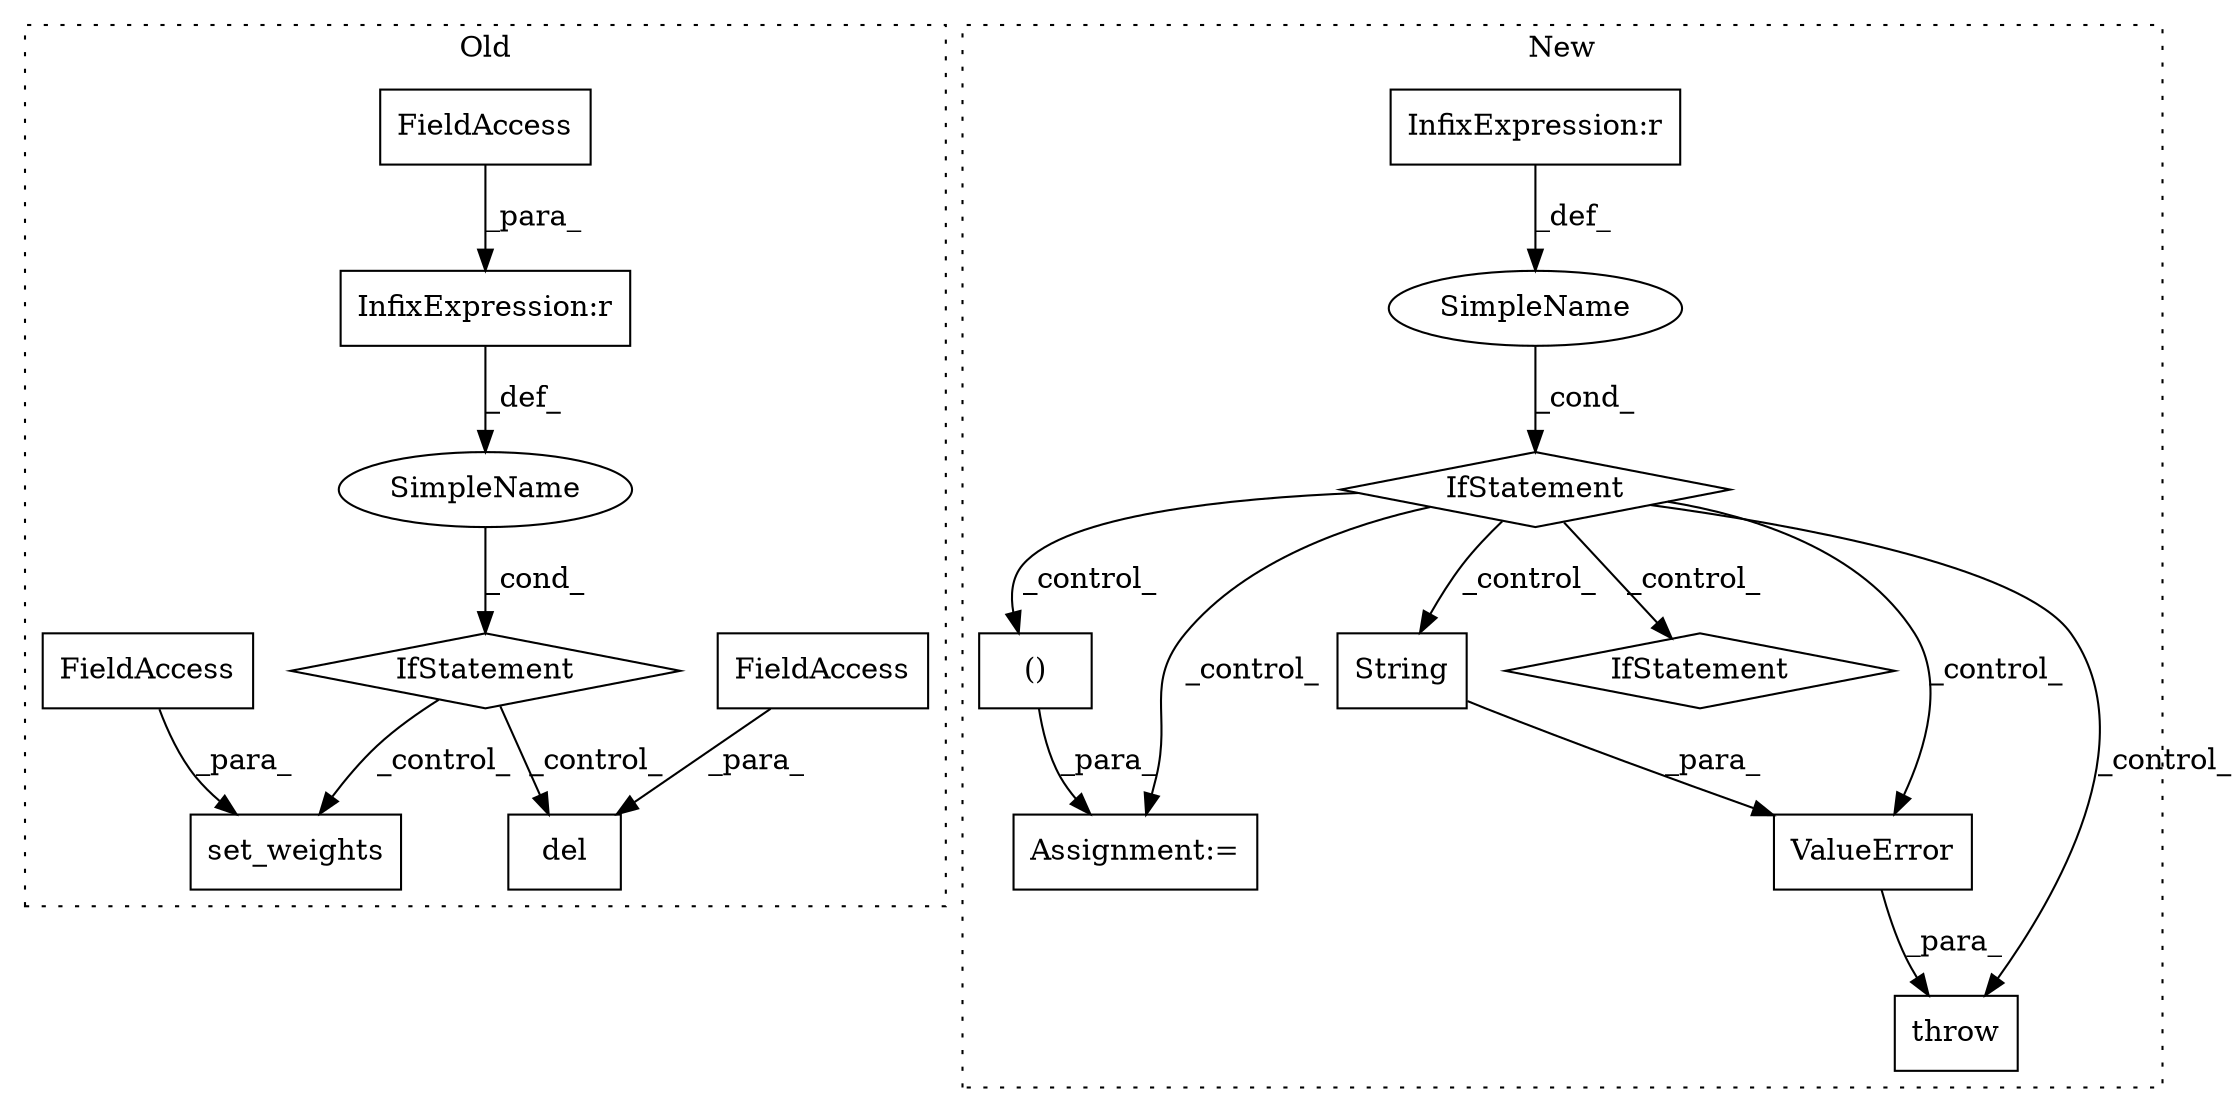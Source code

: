 digraph G {
subgraph cluster0 {
1 [label="set_weights" a="32" s="8470,8502" l="12,1" shape="box"];
3 [label="IfStatement" a="25" s="8423,8455" l="4,2" shape="diamond"];
4 [label="SimpleName" a="42" s="" l="" shape="ellipse"];
6 [label="del" a="32" s="8511,8535" l="4,1" shape="box"];
7 [label="InfixExpression:r" a="27" s="8447" l="4" shape="box"];
8 [label="FieldAccess" a="22" s="8427" l="20" shape="box"];
9 [label="FieldAccess" a="22" s="8515" l="20" shape="box"];
10 [label="FieldAccess" a="22" s="8482" l="20" shape="box"];
label = "Old";
style="dotted";
}
subgraph cluster1 {
2 [label="()" a="106" s="14038" l="107" shape="box"];
5 [label="Assignment:=" a="7" s="14032" l="6" shape="box"];
11 [label="IfStatement" a="25" s="13529,13553" l="4,2" shape="diamond"];
12 [label="String" a="32" s="13652,13670" l="7,1" shape="box"];
13 [label="IfStatement" a="25" s="13684,13724" l="4,2" shape="diamond"];
14 [label="ValueError" a="32" s="13569,13671" l="11,1" shape="box"];
15 [label="SimpleName" a="42" s="" l="" shape="ellipse"];
16 [label="InfixExpression:r" a="27" s="13549" l="3" shape="box"];
17 [label="throw" a="53" s="13563" l="6" shape="box"];
label = "New";
style="dotted";
}
2 -> 5 [label="_para_"];
3 -> 1 [label="_control_"];
3 -> 6 [label="_control_"];
4 -> 3 [label="_cond_"];
7 -> 4 [label="_def_"];
8 -> 7 [label="_para_"];
9 -> 6 [label="_para_"];
10 -> 1 [label="_para_"];
11 -> 12 [label="_control_"];
11 -> 2 [label="_control_"];
11 -> 5 [label="_control_"];
11 -> 13 [label="_control_"];
11 -> 14 [label="_control_"];
11 -> 17 [label="_control_"];
12 -> 14 [label="_para_"];
14 -> 17 [label="_para_"];
15 -> 11 [label="_cond_"];
16 -> 15 [label="_def_"];
}